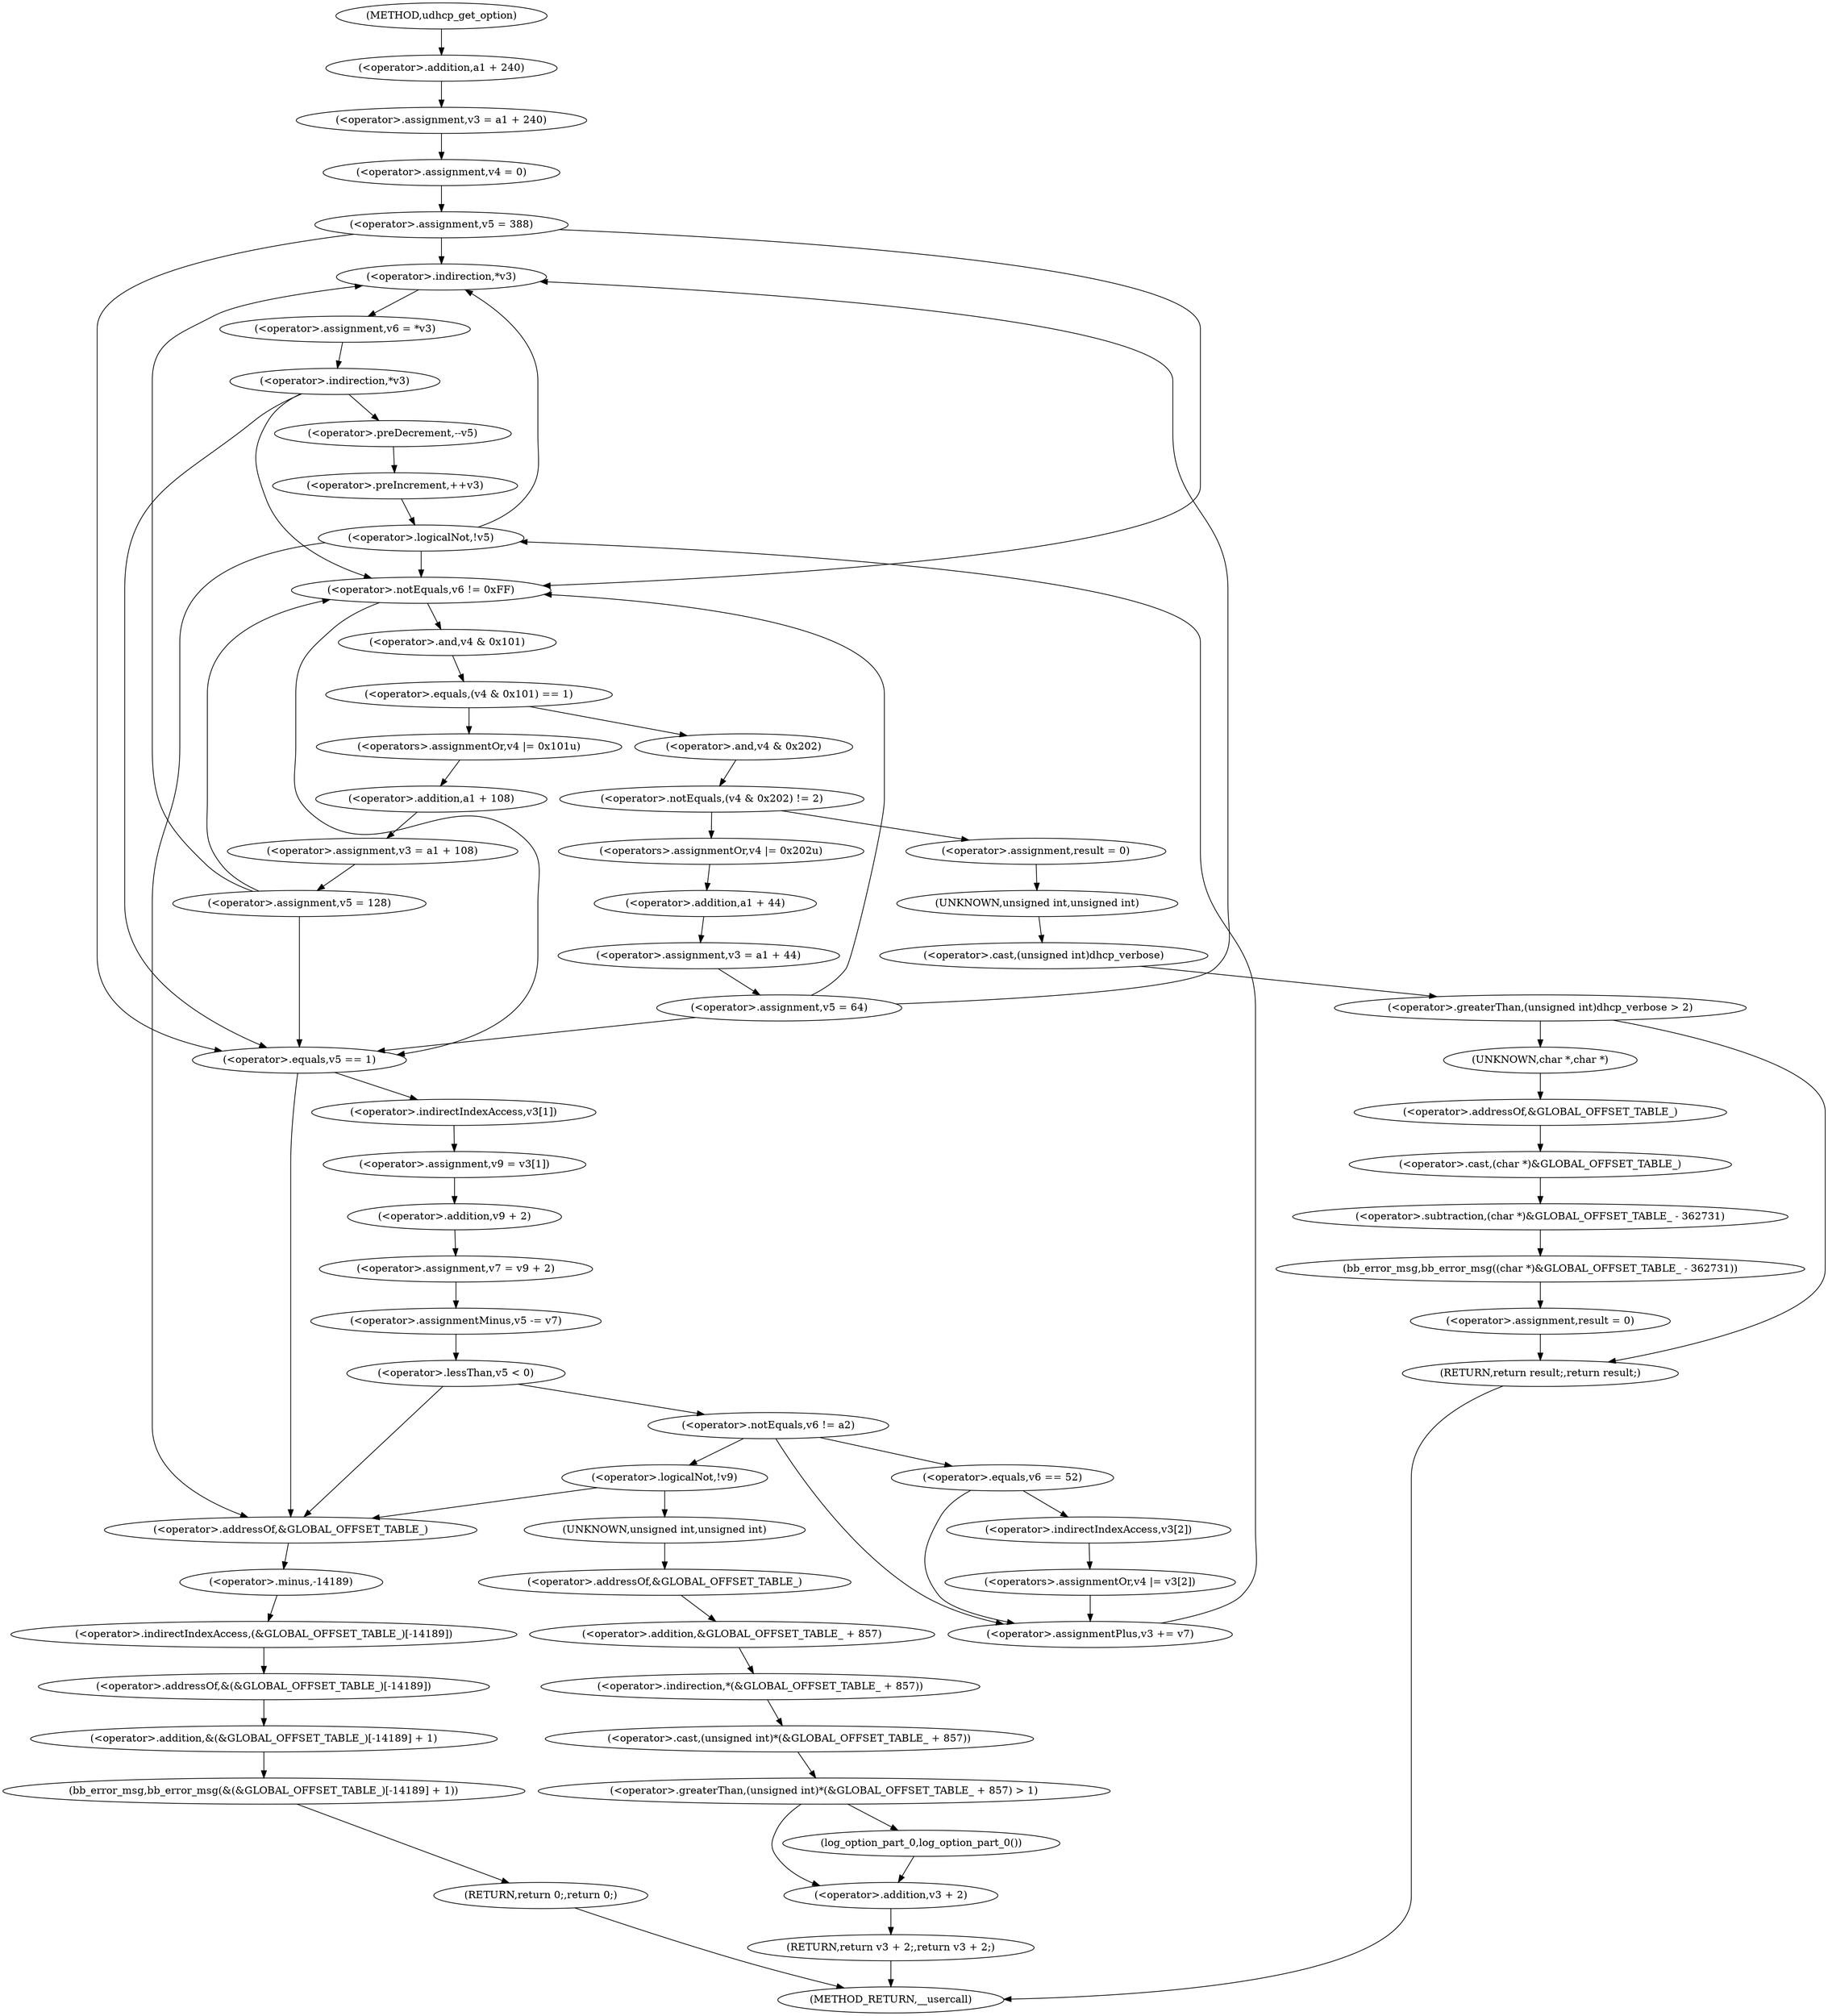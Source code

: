 digraph udhcp_get_option {  
"1000119" [label = "(<operator>.assignment,v3 = a1 + 240)" ]
"1000121" [label = "(<operator>.addition,a1 + 240)" ]
"1000124" [label = "(<operator>.assignment,v4 = 0)" ]
"1000127" [label = "(<operator>.assignment,v5 = 388)" ]
"1000136" [label = "(<operator>.assignment,v6 = *v3)" ]
"1000138" [label = "(<operator>.indirection,*v3)" ]
"1000141" [label = "(<operator>.indirection,*v3)" ]
"1000144" [label = "(<operator>.preDecrement,--v5)" ]
"1000146" [label = "(<operator>.preIncrement,++v3)" ]
"1000150" [label = "(<operator>.logicalNot,!v5)" ]
"1000154" [label = "(<operator>.notEquals,v6 != 0xFF)" ]
"1000159" [label = "(<operator>.equals,(v4 & 0x101) == 1)" ]
"1000160" [label = "(<operator>.and,v4 & 0x101)" ]
"1000165" [label = "(<operators>.assignmentOr,v4 |= 0x101u)" ]
"1000168" [label = "(<operator>.assignment,v3 = a1 + 108)" ]
"1000170" [label = "(<operator>.addition,a1 + 108)" ]
"1000173" [label = "(<operator>.assignment,v5 = 128)" ]
"1000179" [label = "(<operator>.notEquals,(v4 & 0x202) != 2)" ]
"1000180" [label = "(<operator>.and,v4 & 0x202)" ]
"1000185" [label = "(<operator>.assignment,result = 0)" ]
"1000189" [label = "(<operator>.greaterThan,(unsigned int)dhcp_verbose > 2)" ]
"1000190" [label = "(<operator>.cast,(unsigned int)dhcp_verbose)" ]
"1000191" [label = "(UNKNOWN,unsigned int,unsigned int)" ]
"1000195" [label = "(bb_error_msg,bb_error_msg((char *)&GLOBAL_OFFSET_TABLE_ - 362731))" ]
"1000196" [label = "(<operator>.subtraction,(char *)&GLOBAL_OFFSET_TABLE_ - 362731)" ]
"1000197" [label = "(<operator>.cast,(char *)&GLOBAL_OFFSET_TABLE_)" ]
"1000198" [label = "(UNKNOWN,char *,char *)" ]
"1000199" [label = "(<operator>.addressOf,&GLOBAL_OFFSET_TABLE_)" ]
"1000202" [label = "(<operator>.assignment,result = 0)" ]
"1000205" [label = "(RETURN,return result;,return result;)" ]
"1000207" [label = "(<operators>.assignmentOr,v4 |= 0x202u)" ]
"1000210" [label = "(<operator>.assignment,v3 = a1 + 44)" ]
"1000212" [label = "(<operator>.addition,a1 + 44)" ]
"1000215" [label = "(<operator>.assignment,v5 = 64)" ]
"1000219" [label = "(<operator>.equals,v5 == 1)" ]
"1000223" [label = "(<operator>.assignment,v9 = v3[1])" ]
"1000225" [label = "(<operator>.indirectIndexAccess,v3[1])" ]
"1000228" [label = "(<operator>.assignment,v7 = v9 + 2)" ]
"1000230" [label = "(<operator>.addition,v9 + 2)" ]
"1000233" [label = "(<operator>.assignmentMinus,v5 -= v7)" ]
"1000237" [label = "(<operator>.lessThan,v5 < 0)" ]
"1000242" [label = "(<operator>.notEquals,v6 != a2)" ]
"1000250" [label = "(<operator>.equals,v6 == 52)" ]
"1000253" [label = "(<operators>.assignmentOr,v4 |= v3[2])" ]
"1000255" [label = "(<operator>.indirectIndexAccess,v3[2])" ]
"1000258" [label = "(<operator>.assignmentPlus,v3 += v7)" ]
"1000263" [label = "(<operator>.logicalNot,!v9)" ]
"1000267" [label = "(bb_error_msg,bb_error_msg(&(&GLOBAL_OFFSET_TABLE_)[-14189] + 1))" ]
"1000268" [label = "(<operator>.addition,&(&GLOBAL_OFFSET_TABLE_)[-14189] + 1)" ]
"1000269" [label = "(<operator>.addressOf,&(&GLOBAL_OFFSET_TABLE_)[-14189])" ]
"1000270" [label = "(<operator>.indirectIndexAccess,(&GLOBAL_OFFSET_TABLE_)[-14189])" ]
"1000271" [label = "(<operator>.addressOf,&GLOBAL_OFFSET_TABLE_)" ]
"1000273" [label = "(<operator>.minus,-14189)" ]
"1000276" [label = "(RETURN,return 0;,return 0;)" ]
"1000279" [label = "(<operator>.greaterThan,(unsigned int)*(&GLOBAL_OFFSET_TABLE_ + 857) > 1)" ]
"1000280" [label = "(<operator>.cast,(unsigned int)*(&GLOBAL_OFFSET_TABLE_ + 857))" ]
"1000281" [label = "(UNKNOWN,unsigned int,unsigned int)" ]
"1000282" [label = "(<operator>.indirection,*(&GLOBAL_OFFSET_TABLE_ + 857))" ]
"1000283" [label = "(<operator>.addition,&GLOBAL_OFFSET_TABLE_ + 857)" ]
"1000284" [label = "(<operator>.addressOf,&GLOBAL_OFFSET_TABLE_)" ]
"1000288" [label = "(log_option_part_0,log_option_part_0())" ]
"1000289" [label = "(RETURN,return v3 + 2;,return v3 + 2;)" ]
"1000290" [label = "(<operator>.addition,v3 + 2)" ]
"1000108" [label = "(METHOD,udhcp_get_option)" ]
"1000293" [label = "(METHOD_RETURN,__usercall)" ]
  "1000119" -> "1000124" 
  "1000121" -> "1000119" 
  "1000124" -> "1000127" 
  "1000127" -> "1000138" 
  "1000127" -> "1000154" 
  "1000127" -> "1000219" 
  "1000136" -> "1000141" 
  "1000138" -> "1000136" 
  "1000141" -> "1000154" 
  "1000141" -> "1000219" 
  "1000141" -> "1000144" 
  "1000144" -> "1000146" 
  "1000146" -> "1000150" 
  "1000150" -> "1000138" 
  "1000150" -> "1000154" 
  "1000150" -> "1000271" 
  "1000154" -> "1000219" 
  "1000154" -> "1000160" 
  "1000159" -> "1000165" 
  "1000159" -> "1000180" 
  "1000160" -> "1000159" 
  "1000165" -> "1000170" 
  "1000168" -> "1000173" 
  "1000170" -> "1000168" 
  "1000173" -> "1000138" 
  "1000173" -> "1000154" 
  "1000173" -> "1000219" 
  "1000179" -> "1000185" 
  "1000179" -> "1000207" 
  "1000180" -> "1000179" 
  "1000185" -> "1000191" 
  "1000189" -> "1000198" 
  "1000189" -> "1000205" 
  "1000190" -> "1000189" 
  "1000191" -> "1000190" 
  "1000195" -> "1000202" 
  "1000196" -> "1000195" 
  "1000197" -> "1000196" 
  "1000198" -> "1000199" 
  "1000199" -> "1000197" 
  "1000202" -> "1000205" 
  "1000205" -> "1000293" 
  "1000207" -> "1000212" 
  "1000210" -> "1000215" 
  "1000212" -> "1000210" 
  "1000215" -> "1000138" 
  "1000215" -> "1000154" 
  "1000215" -> "1000219" 
  "1000219" -> "1000271" 
  "1000219" -> "1000225" 
  "1000223" -> "1000230" 
  "1000225" -> "1000223" 
  "1000228" -> "1000233" 
  "1000230" -> "1000228" 
  "1000233" -> "1000237" 
  "1000237" -> "1000271" 
  "1000237" -> "1000242" 
  "1000242" -> "1000250" 
  "1000242" -> "1000258" 
  "1000242" -> "1000263" 
  "1000250" -> "1000255" 
  "1000250" -> "1000258" 
  "1000253" -> "1000258" 
  "1000255" -> "1000253" 
  "1000258" -> "1000150" 
  "1000263" -> "1000281" 
  "1000263" -> "1000271" 
  "1000267" -> "1000276" 
  "1000268" -> "1000267" 
  "1000269" -> "1000268" 
  "1000270" -> "1000269" 
  "1000271" -> "1000273" 
  "1000273" -> "1000270" 
  "1000276" -> "1000293" 
  "1000279" -> "1000288" 
  "1000279" -> "1000290" 
  "1000280" -> "1000279" 
  "1000281" -> "1000284" 
  "1000282" -> "1000280" 
  "1000283" -> "1000282" 
  "1000284" -> "1000283" 
  "1000288" -> "1000290" 
  "1000289" -> "1000293" 
  "1000290" -> "1000289" 
  "1000108" -> "1000121" 
}
